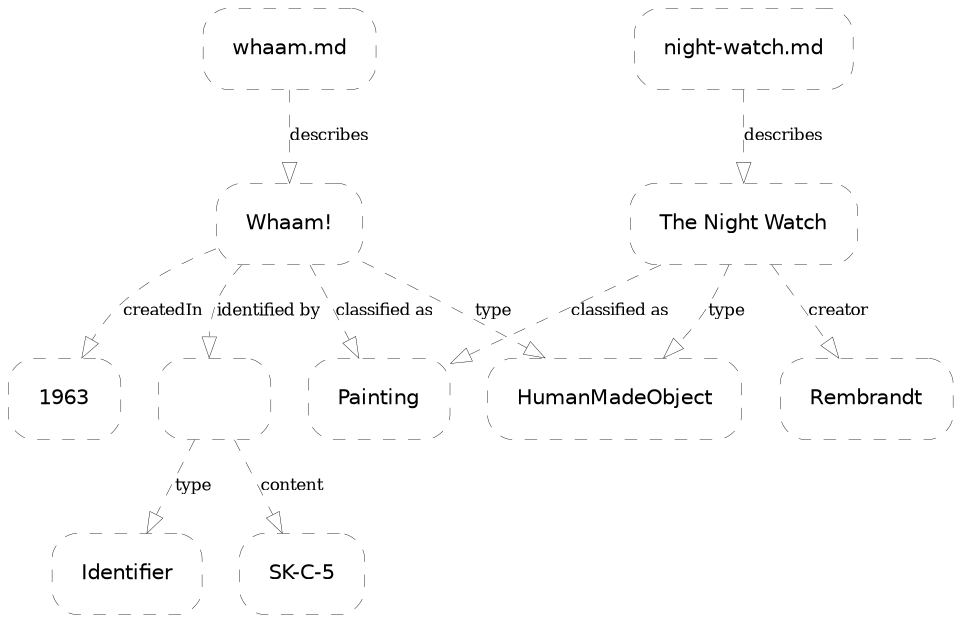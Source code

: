 digraph {

    layout="dot"

    graph [
        style="rounded,dashed"
        penwidth="0.2"
        labeljust="l"
        labelloc="t"
        fontname="Mono"
        fontsize="8"
    ]

    node [
        fontname="DejaVu Sans"
        shape="rectangle"
        style="rounded,dashed"
        color="black"
        fontsize="10"
        margin="0.2"
        penwidth="0.2"
    ]

    edge [
        style="dashed"
        fontsize="8"
        arrowhead="empty"
        penwidth="0.2"
    ]

    n0 [
        label="whaam.md"
    ]

    n1 [
        label="Whaam!"
    ]

    n2 [
        label="HumanMadeObject"
    ]

    n3 [
        label="Painting"
    ]

    n4 [
        label="1963"
    ]

    n5 [
        label=" "
    ]

    n6 [
        label="Identifier"
    ]

    n7 [
        label="SK-C-5"
    ]

    n1 -> n5 [
        label="identified by"
    ]

    n5 -> n6 [
        label="type"
    ]

    n5 -> n7 [
        label="content"
    ]

    n0 -> n1 [
        label="describes"
    ]

    n1 -> n2 [
        label="type"
    ]

    n1 -> n3 [
        label="classified as"
    ]

    n1 -> n4 [
        label="createdIn"
    ]

    m0 [
        label="night-watch.md"
    ]

    m1 [
        label="The Night Watch"
    ]

    m2 [
        label="Rembrandt"
    ]

    m0 -> m1 [
        label="describes"
    ]

    m1 -> m2 [
        label="creator"
    ]

    m1 -> n2 [
        label="type"
    ]

    m1 -> n3 [
        label="classified as"
    ]

}

